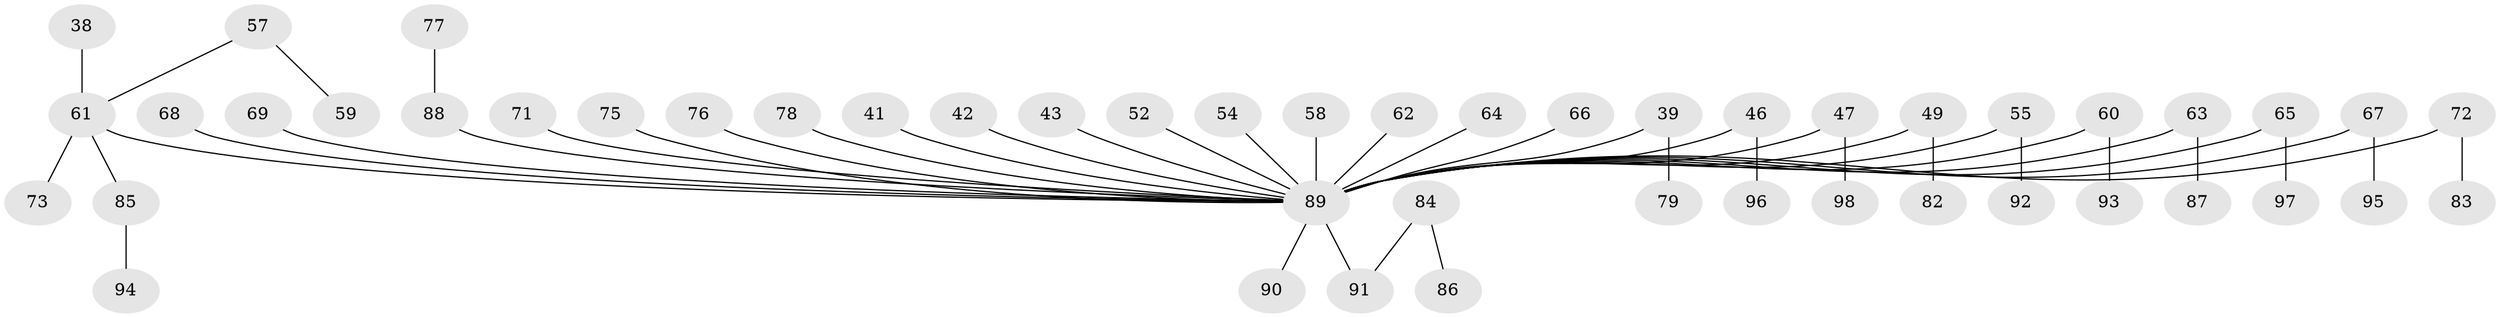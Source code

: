 // original degree distribution, {5: 0.030612244897959183, 7: 0.01020408163265306, 3: 0.1326530612244898, 6: 0.02040816326530612, 2: 0.30612244897959184, 1: 0.45918367346938777, 4: 0.04081632653061224}
// Generated by graph-tools (version 1.1) at 2025/53/03/09/25 04:53:59]
// undirected, 49 vertices, 48 edges
graph export_dot {
graph [start="1"]
  node [color=gray90,style=filled];
  38;
  39;
  41;
  42;
  43;
  46;
  47;
  49;
  52;
  54;
  55;
  57 [super="+37"];
  58;
  59;
  60;
  61 [super="+18+17"];
  62;
  63;
  64;
  65;
  66;
  67;
  68;
  69;
  71;
  72;
  73;
  75;
  76;
  77;
  78;
  79;
  82;
  83;
  84;
  85 [super="+80"];
  86;
  87;
  88 [super="+53"];
  89 [super="+20+81+50+23+36+25+45+30+56"];
  90;
  91 [super="+14+35"];
  92;
  93;
  94;
  95;
  96;
  97;
  98;
  38 -- 61;
  39 -- 79;
  39 -- 89;
  41 -- 89;
  42 -- 89;
  43 -- 89;
  46 -- 96;
  46 -- 89;
  47 -- 98;
  47 -- 89;
  49 -- 82;
  49 -- 89;
  52 -- 89;
  54 -- 89;
  55 -- 92;
  55 -- 89;
  57 -- 59;
  57 -- 61;
  58 -- 89;
  60 -- 93;
  60 -- 89;
  61 -- 73;
  61 -- 89;
  61 -- 85;
  62 -- 89;
  63 -- 87;
  63 -- 89;
  64 -- 89;
  65 -- 97;
  65 -- 89;
  66 -- 89;
  67 -- 95;
  67 -- 89;
  68 -- 89;
  69 -- 89;
  71 -- 89;
  72 -- 83;
  72 -- 89;
  75 -- 89;
  76 -- 89;
  77 -- 88;
  78 -- 89;
  84 -- 86;
  84 -- 91;
  85 -- 94;
  88 -- 89;
  89 -- 90;
  89 -- 91;
}

